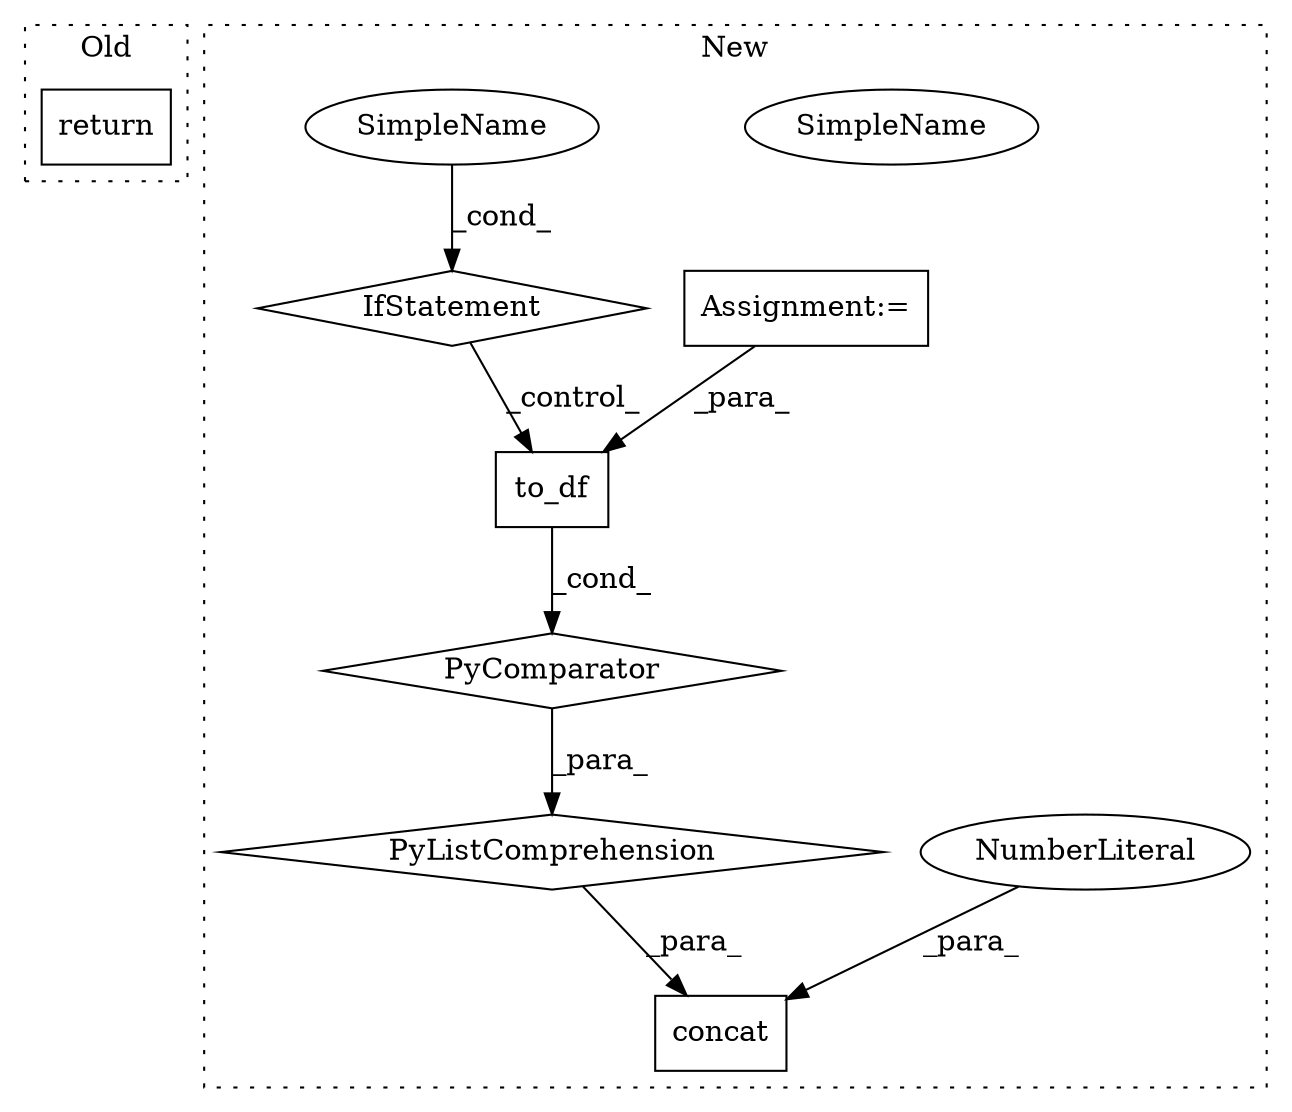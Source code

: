 digraph G {
subgraph cluster0 {
1 [label="return" a="41" s="14338" l="7" shape="box"];
label = "Old";
style="dotted";
}
subgraph cluster1 {
2 [label="to_df" a="32" s="12625,12741" l="6,1" shape="box"];
3 [label="IfStatement" a="25" s="12800" l="25" shape="diamond"];
4 [label="SimpleName" a="42" s="12820" l="5" shape="ellipse"];
5 [label="concat" a="32" s="12603,12829" l="18,1" shape="box"];
6 [label="NumberLiteral" a="34" s="12828" l="1" shape="ellipse"];
7 [label="PyListComprehension" a="109" s="12621" l="212" shape="diamond"];
8 [label="PyComparator" a="113" s="12800" l="25" shape="diamond"];
9 [label="Assignment:=" a="7" s="12800" l="25" shape="box"];
10 [label="SimpleName" a="42" s="12820" l="5" shape="ellipse"];
label = "New";
style="dotted";
}
2 -> 8 [label="_cond_"];
3 -> 2 [label="_control_"];
6 -> 5 [label="_para_"];
7 -> 5 [label="_para_"];
8 -> 7 [label="_para_"];
9 -> 2 [label="_para_"];
10 -> 3 [label="_cond_"];
}